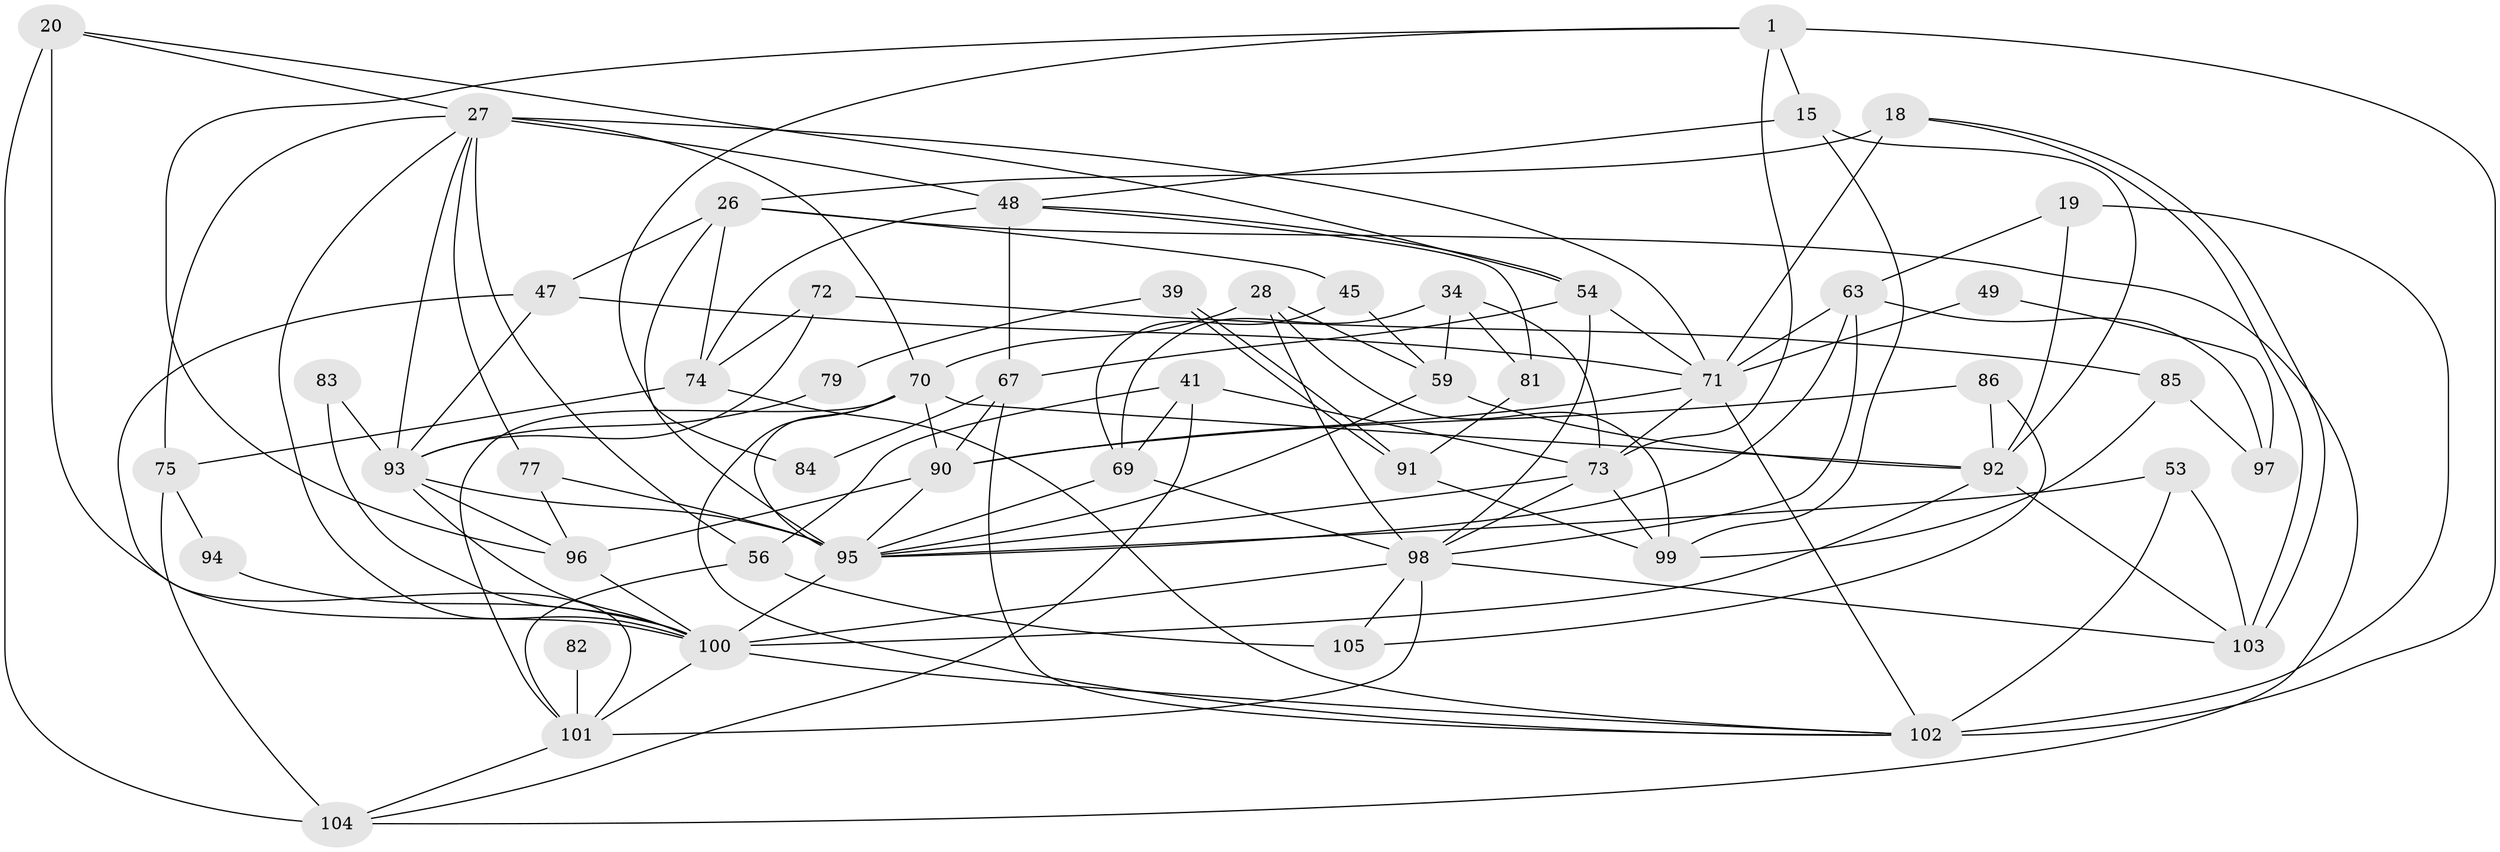 // original degree distribution, {6: 0.10476190476190476, 3: 0.3333333333333333, 5: 0.13333333333333333, 2: 0.12380952380952381, 4: 0.22857142857142856, 7: 0.06666666666666667, 8: 0.009523809523809525}
// Generated by graph-tools (version 1.1) at 2025/50/03/09/25 04:50:23]
// undirected, 52 vertices, 125 edges
graph export_dot {
graph [start="1"]
  node [color=gray90,style=filled];
  1;
  15;
  18;
  19;
  20;
  26 [super="+4"];
  27 [super="+23"];
  28;
  34 [super="+12"];
  39;
  41;
  45;
  47;
  48 [super="+44"];
  49;
  53;
  54 [super="+43"];
  56 [super="+36"];
  59;
  63 [super="+57"];
  67;
  69 [super="+13"];
  70 [super="+37+40+38"];
  71 [super="+16+24+22+50"];
  72;
  73 [super="+8+58"];
  74 [super="+32"];
  75 [super="+46"];
  77;
  79;
  81;
  82;
  83;
  84;
  85;
  86;
  90 [super="+87+61"];
  91 [super="+11"];
  92 [super="+78"];
  93 [super="+3+65+80"];
  94;
  95 [super="+52+66+60"];
  96;
  97;
  98 [super="+14+42"];
  99;
  100 [super="+7+89+88+64"];
  101 [super="+68"];
  102 [super="+62+55"];
  103;
  104 [super="+76"];
  105;
  1 -- 102 [weight=2];
  1 -- 15;
  1 -- 73;
  1 -- 84;
  1 -- 96;
  15 -- 92;
  15 -- 48;
  15 -- 99;
  18 -- 26 [weight=2];
  18 -- 103;
  18 -- 103;
  18 -- 71;
  19 -- 102 [weight=2];
  19 -- 92;
  19 -- 63;
  20 -- 54;
  20 -- 100 [weight=2];
  20 -- 104 [weight=2];
  20 -- 27;
  26 -- 45;
  26 -- 95 [weight=4];
  26 -- 47;
  26 -- 104;
  26 -- 74;
  27 -- 56;
  27 -- 70 [weight=2];
  27 -- 93 [weight=2];
  27 -- 48 [weight=3];
  27 -- 75;
  27 -- 77;
  27 -- 100;
  27 -- 71;
  28 -- 99;
  28 -- 59;
  28 -- 98;
  28 -- 70;
  34 -- 59;
  34 -- 81;
  34 -- 69;
  34 -- 73 [weight=2];
  39 -- 91;
  39 -- 91;
  39 -- 79;
  41 -- 104;
  41 -- 69;
  41 -- 73;
  41 -- 56;
  45 -- 69;
  45 -- 59;
  47 -- 93;
  47 -- 71;
  47 -- 101;
  48 -- 67 [weight=2];
  48 -- 74;
  48 -- 81;
  48 -- 54;
  49 -- 97;
  49 -- 71;
  53 -- 103;
  53 -- 95;
  53 -- 102;
  54 -- 71;
  54 -- 98;
  54 -- 67;
  56 -- 101 [weight=2];
  56 -- 105;
  59 -- 92;
  59 -- 95;
  63 -- 97;
  63 -- 98 [weight=2];
  63 -- 71;
  63 -- 95;
  67 -- 84;
  67 -- 90 [weight=2];
  67 -- 102;
  69 -- 98;
  69 -- 95;
  70 -- 92 [weight=2];
  70 -- 90;
  70 -- 101 [weight=2];
  70 -- 102;
  70 -- 95;
  71 -- 73 [weight=2];
  71 -- 90;
  71 -- 102 [weight=2];
  72 -- 74;
  72 -- 85;
  72 -- 93 [weight=2];
  73 -- 98;
  73 -- 99;
  73 -- 95;
  74 -- 75;
  74 -- 102;
  75 -- 104;
  75 -- 94;
  77 -- 96;
  77 -- 95;
  79 -- 93 [weight=2];
  81 -- 91;
  82 -- 101 [weight=2];
  83 -- 93;
  83 -- 100;
  85 -- 99;
  85 -- 97;
  86 -- 92;
  86 -- 90;
  86 -- 105;
  90 -- 96 [weight=2];
  90 -- 95;
  91 -- 99;
  92 -- 100;
  92 -- 103;
  93 -- 96;
  93 -- 100;
  93 -- 95;
  94 -- 100 [weight=2];
  95 -- 100 [weight=2];
  96 -- 100;
  98 -- 103;
  98 -- 101 [weight=2];
  98 -- 100;
  98 -- 105;
  100 -- 102 [weight=3];
  100 -- 101 [weight=2];
  101 -- 104;
}
